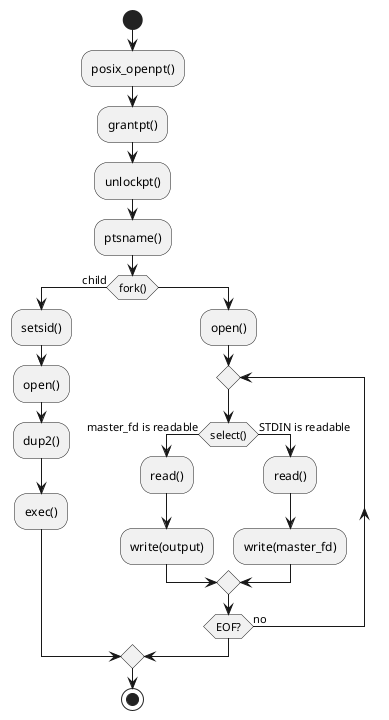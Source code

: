 @startuml

start

:posix_openpt();
:grantpt();
:unlockpt();
:ptsname();
if (fork()) then (child)
  :setsid();
  :open();
  :dup2();
  :exec();
else
  :open();
  repeat
    if (select()) then (master_fd is readable)
      :read();
      :write(output);
    else (STDIN is readable)
      :read();
      :write(master_fd);
    endif
  repeat while (EOF?) is (no)
endif

stop

@enduml

